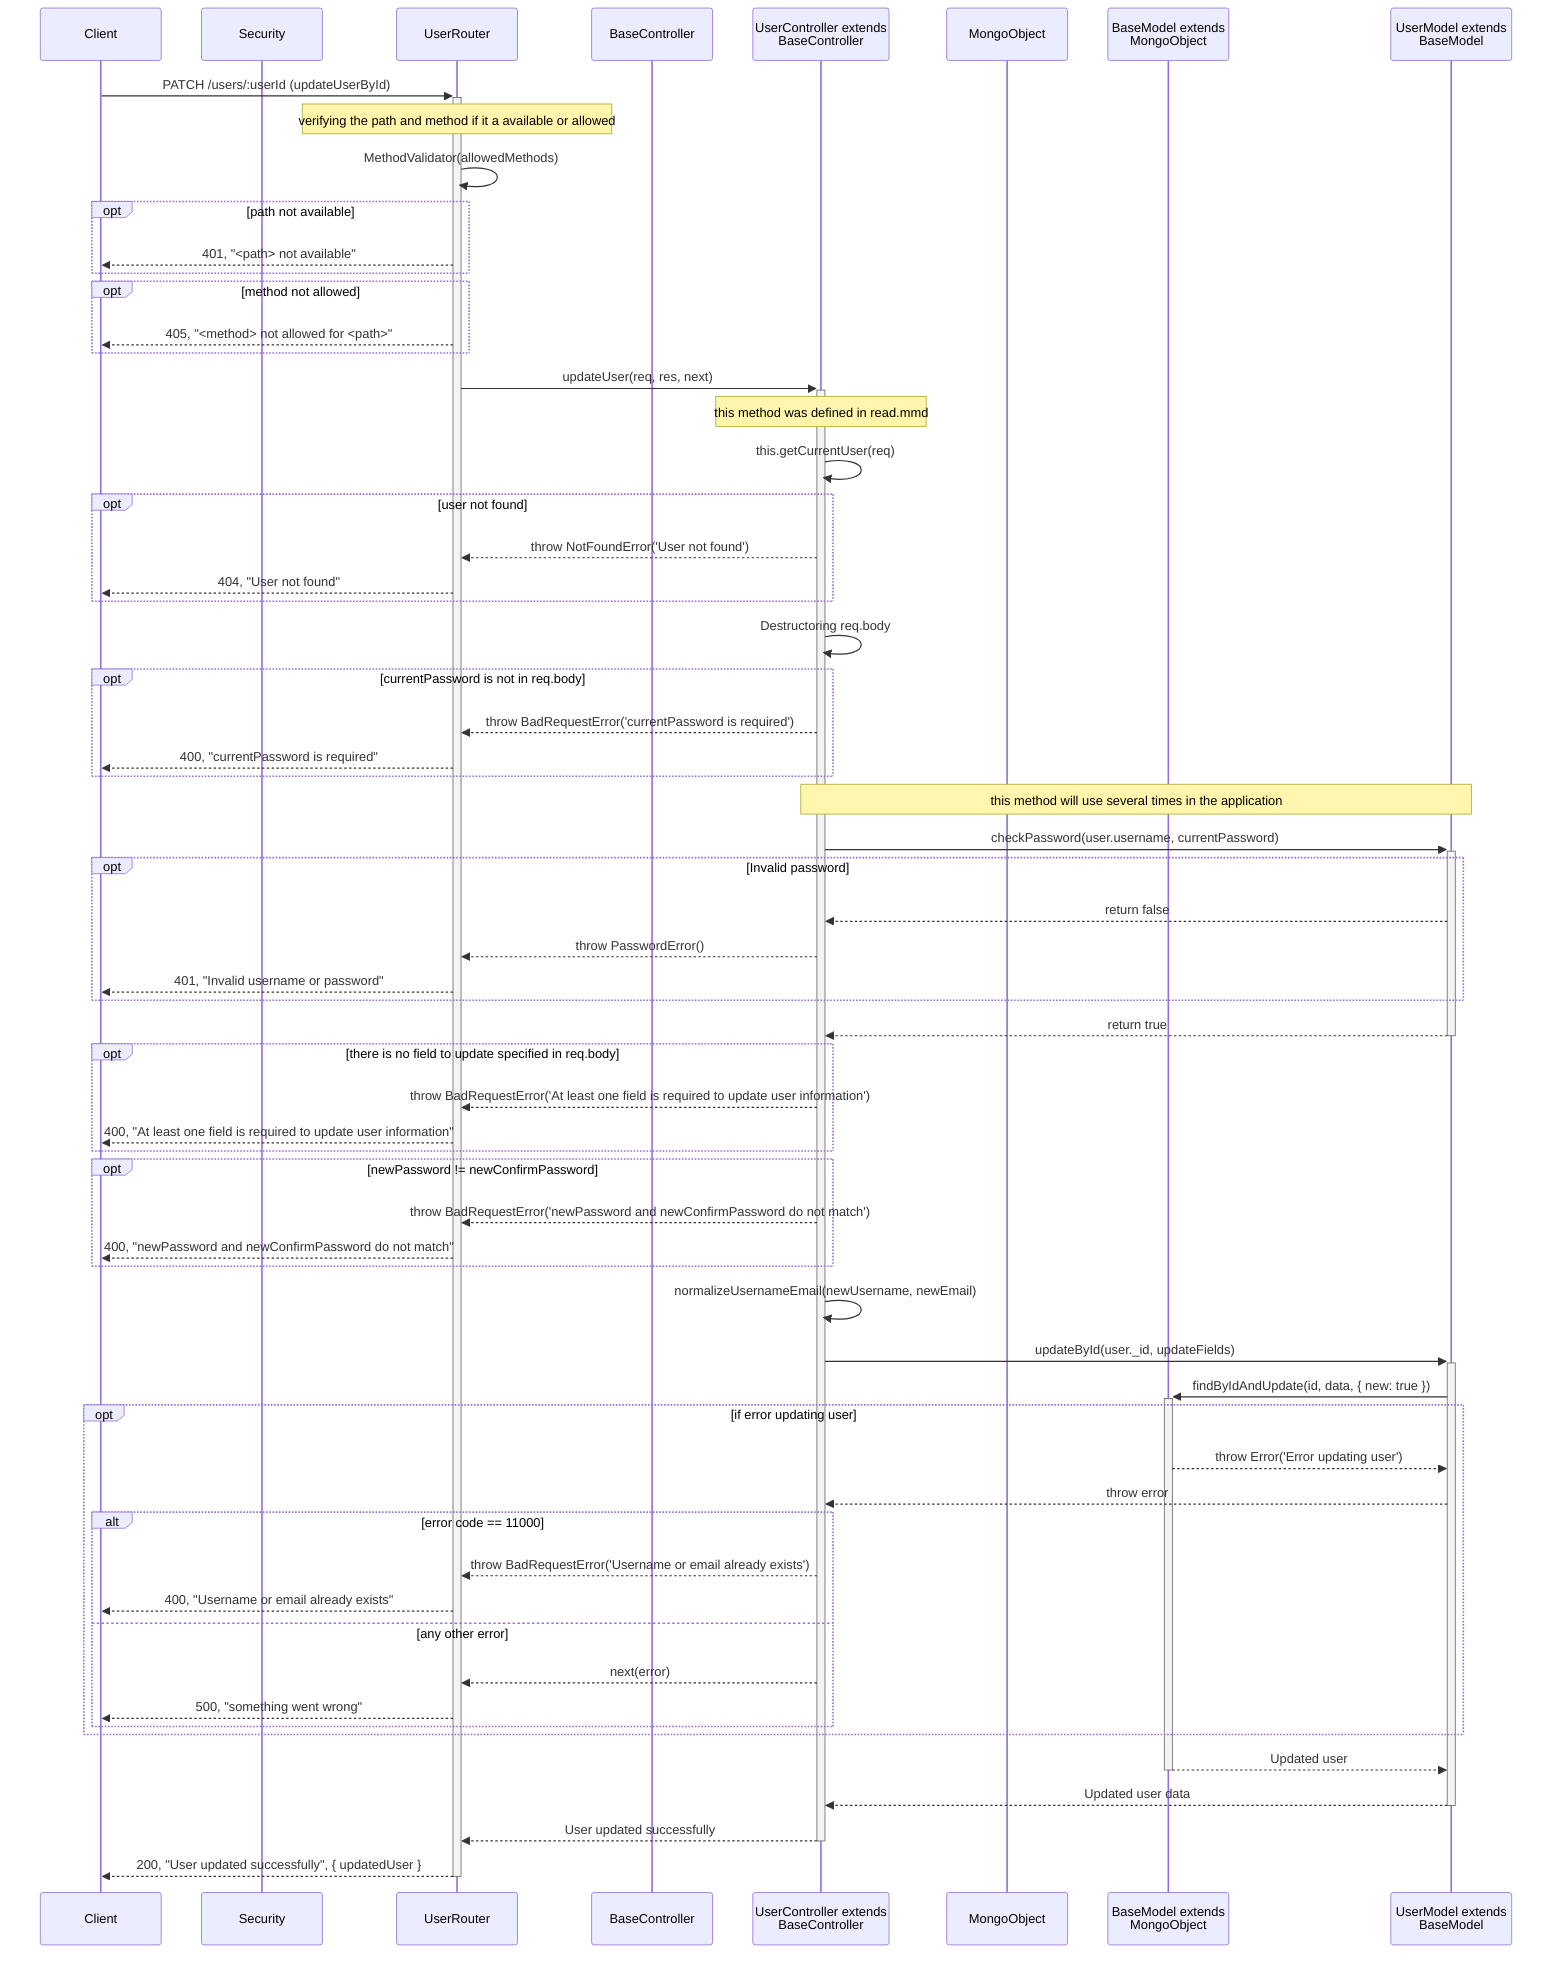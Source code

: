 sequenceDiagram
    participant Client
    participant Sec as Security
    participant UserRouter as UserRouter
    participant BaseCont as BaseController
    participant UserCont as UserController extends<br> BaseController
    participant Mongo as MongoObject
    participant BaseModel as BaseModel extends<br> MongoObject
    participant Model as UserModel extends<br> BaseModel

    %% Update User
    Client->>+UserRouter: PATCH /users/:userId (updateUserById)
    Note over UserRouter : verifying the path and method if it a available or allowed
    UserRouter->>UserRouter: MethodValidator(allowedMethods)
    opt path not available
        UserRouter-->>Client: 401, "<path> not available"
    end
    opt method not allowed
        UserRouter-->>Client: 405, "<method> not allowed for <path>"
    end
    UserRouter->>+UserCont: updateUser(req, res, next)
    Note over UserCont: this method was defined in read.mmd
    UserCont->>UserCont: this.getCurrentUser(req)
    opt user not found
        UserCont-->>UserRouter: throw NotFoundError('User not found')
        UserRouter-->>Client: 404, "User not found"
    end
    UserCont->>UserCont: Destructoring req.body
    opt currentPassword is not in req.body
        UserCont-->>UserRouter: throw BadRequestError('currentPassword is required')
        UserRouter-->>Client: 400, "currentPassword is required"
    end
    Note over UserCont, Model: this method will use several times in the application
    UserCont->>+Model: checkPassword(user.username, currentPassword)
    opt Invalid password
        Model-->>UserCont: return false
        UserCont-->>UserRouter: throw PasswordError()
        UserRouter-->>Client: 401, "Invalid username or password"
    end
    Model-->>-UserCont: return true
    opt there is no field to update specified in req.body
        UserCont-->>UserRouter: throw BadRequestError('At least one field is required to update user information')
        UserRouter-->>Client: 400, "At least one field is required to update user information"
    end
    opt newPassword != newConfirmPassword
        UserCont-->>UserRouter: throw BadRequestError('newPassword and newConfirmPassword do not match')
        UserRouter-->>Client: 400, "newPassword and newConfirmPassword do not match"
    end
    UserCont->>UserCont: normalizeUsernameEmail(newUsername, newEmail)
    UserCont->>+Model: updateById(user._id, updateFields)
    Model->>+BaseModel: findByIdAndUpdate(id, data, { new: true })
    opt if error updating user
        BaseModel-->>Model: throw Error('Error updating user')
        Model-->>UserCont: throw error
        alt error code == 11000
            UserCont-->>UserRouter: throw BadRequestError('Username or email already exists')
            UserRouter-->>Client: 400, "Username or email already exists"
        else any other error
            UserCont-->>UserRouter: next(error)
            UserRouter-->>Client: 500, "something went wrong"
        end
    end
    BaseModel-->>-Model: Updated user
    Model-->>-UserCont: Updated user data
    UserCont-->>-UserRouter: User updated successfully
    UserRouter-->>-Client: 200, "User updated successfully", { updatedUser }